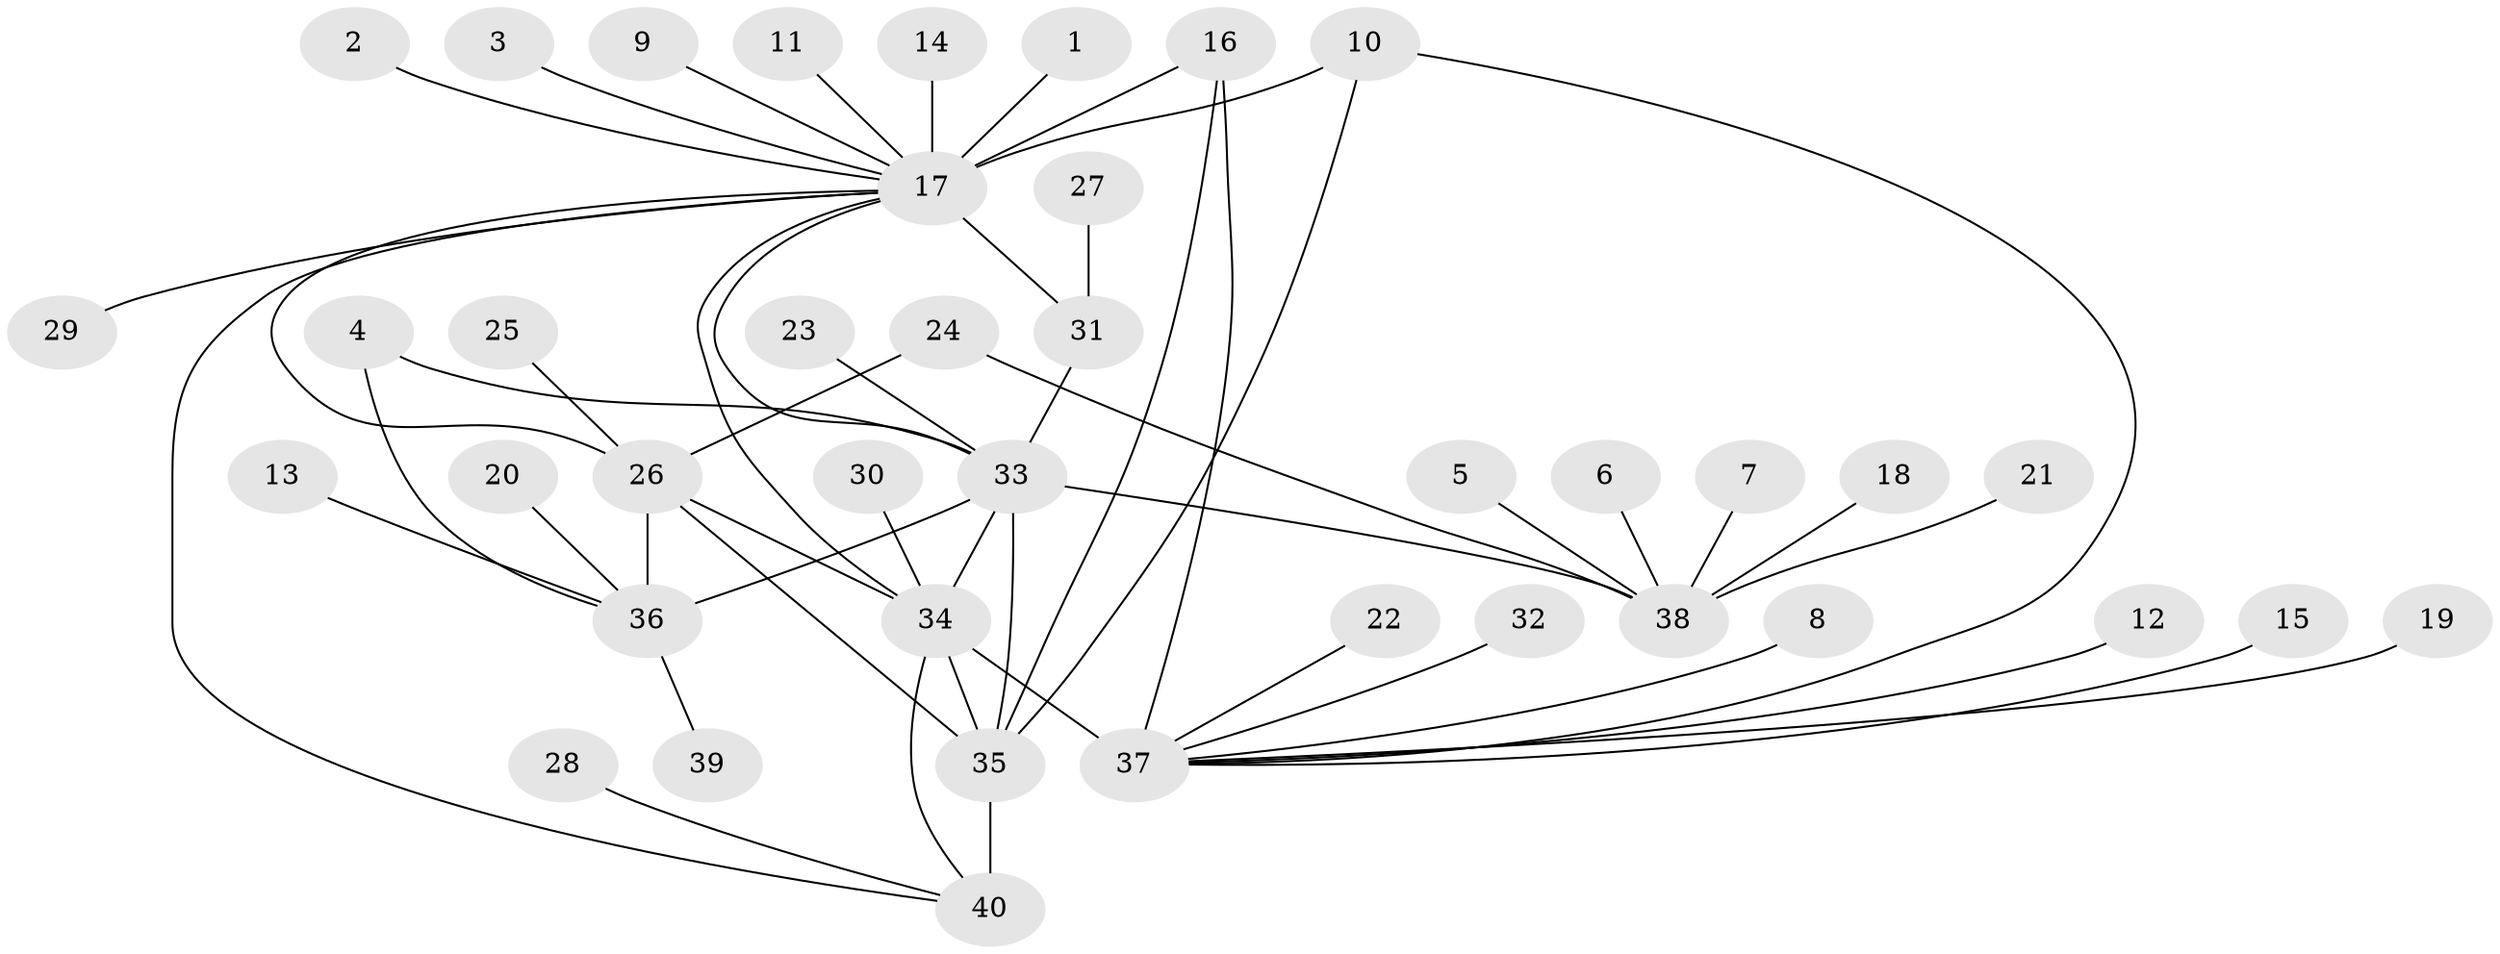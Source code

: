 // original degree distribution, {8: 0.030534351145038167, 10: 0.030534351145038167, 6: 0.04580152671755725, 13: 0.022900763358778626, 7: 0.022900763358778626, 9: 0.030534351145038167, 11: 0.022900763358778626, 5: 0.022900763358778626, 12: 0.007633587786259542, 1: 0.5954198473282443, 2: 0.1297709923664122, 3: 0.030534351145038167, 4: 0.007633587786259542}
// Generated by graph-tools (version 1.1) at 2025/37/03/04/25 23:37:33]
// undirected, 40 vertices, 53 edges
graph export_dot {
  node [color=gray90,style=filled];
  1;
  2;
  3;
  4;
  5;
  6;
  7;
  8;
  9;
  10;
  11;
  12;
  13;
  14;
  15;
  16;
  17;
  18;
  19;
  20;
  21;
  22;
  23;
  24;
  25;
  26;
  27;
  28;
  29;
  30;
  31;
  32;
  33;
  34;
  35;
  36;
  37;
  38;
  39;
  40;
  1 -- 17 [weight=1.0];
  2 -- 17 [weight=1.0];
  3 -- 17 [weight=1.0];
  4 -- 33 [weight=1.0];
  4 -- 36 [weight=1.0];
  5 -- 38 [weight=1.0];
  6 -- 38 [weight=1.0];
  7 -- 38 [weight=1.0];
  8 -- 37 [weight=1.0];
  9 -- 17 [weight=1.0];
  10 -- 17 [weight=1.0];
  10 -- 35 [weight=1.0];
  10 -- 37 [weight=1.0];
  11 -- 17 [weight=1.0];
  12 -- 37 [weight=1.0];
  13 -- 36 [weight=1.0];
  14 -- 17 [weight=1.0];
  15 -- 37 [weight=1.0];
  16 -- 17 [weight=2.0];
  16 -- 35 [weight=1.0];
  16 -- 37 [weight=1.0];
  17 -- 26 [weight=1.0];
  17 -- 29 [weight=1.0];
  17 -- 31 [weight=5.0];
  17 -- 33 [weight=1.0];
  17 -- 34 [weight=1.0];
  17 -- 40 [weight=1.0];
  18 -- 38 [weight=1.0];
  19 -- 37 [weight=1.0];
  20 -- 36 [weight=1.0];
  21 -- 38 [weight=1.0];
  22 -- 37 [weight=1.0];
  23 -- 33 [weight=1.0];
  24 -- 26 [weight=1.0];
  24 -- 38 [weight=1.0];
  25 -- 26 [weight=1.0];
  26 -- 34 [weight=1.0];
  26 -- 35 [weight=1.0];
  26 -- 36 [weight=8.0];
  27 -- 31 [weight=1.0];
  28 -- 40 [weight=1.0];
  30 -- 34 [weight=1.0];
  31 -- 33 [weight=1.0];
  32 -- 37 [weight=1.0];
  33 -- 34 [weight=1.0];
  33 -- 35 [weight=2.0];
  33 -- 36 [weight=1.0];
  33 -- 38 [weight=8.0];
  34 -- 35 [weight=1.0];
  34 -- 37 [weight=9.0];
  34 -- 40 [weight=1.0];
  35 -- 40 [weight=5.0];
  36 -- 39 [weight=1.0];
}
